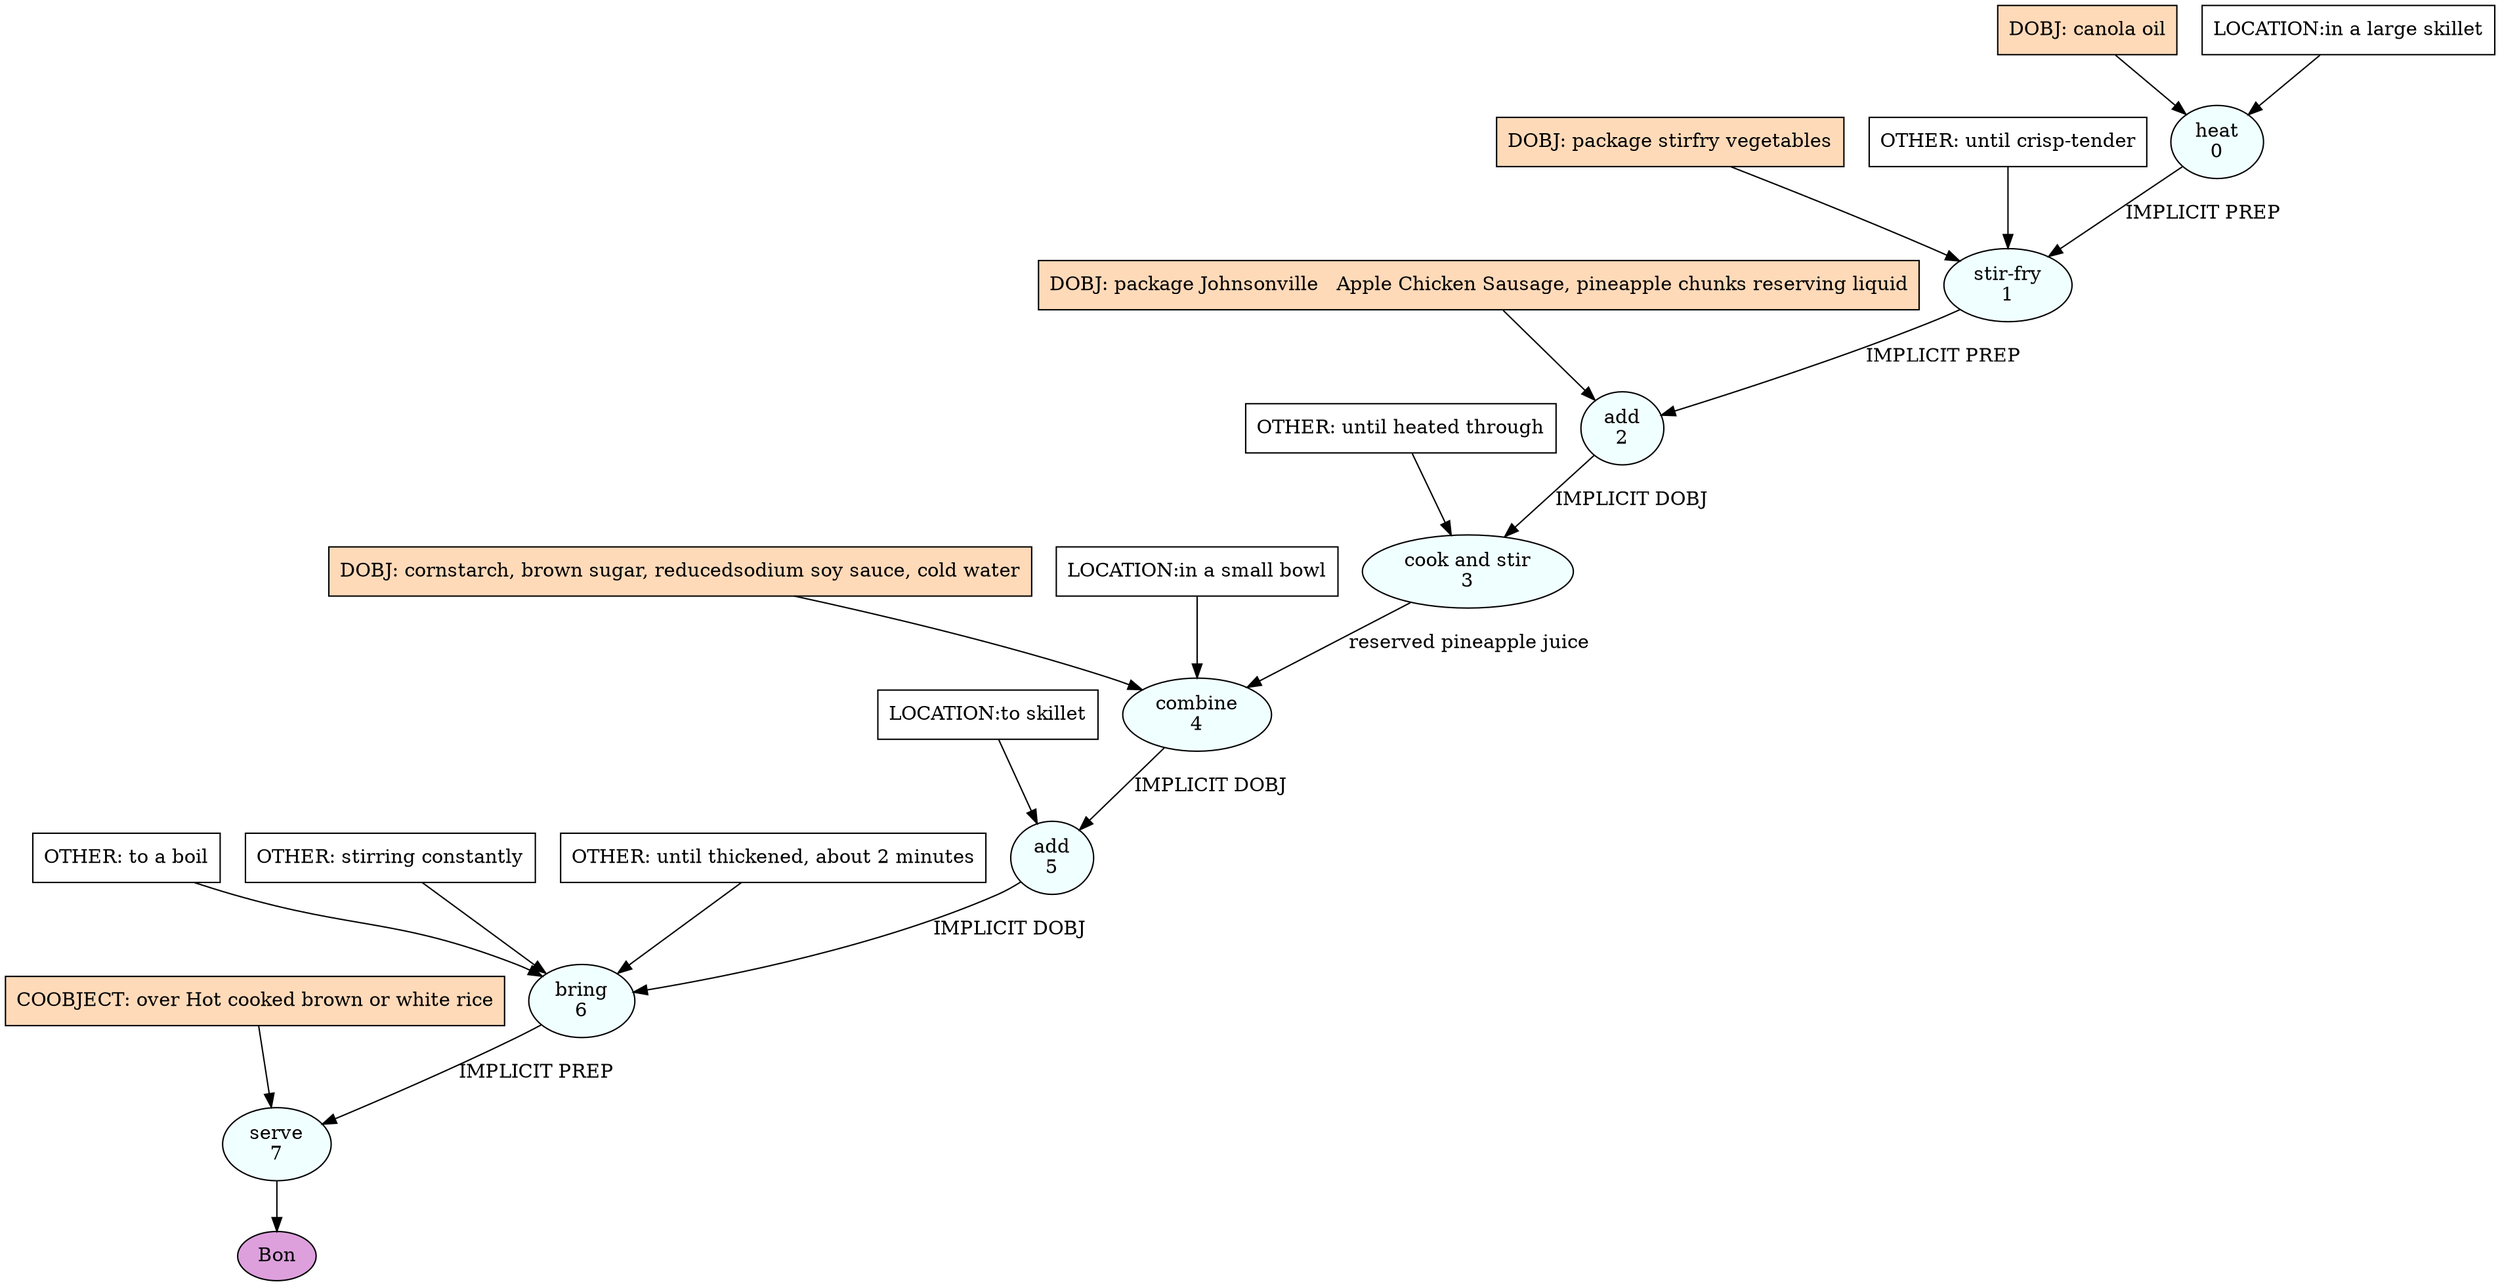 digraph recipe {
E0[label="heat
0", shape=oval, style=filled, fillcolor=azure]
E1[label="stir-fry
1", shape=oval, style=filled, fillcolor=azure]
E2[label="add
2", shape=oval, style=filled, fillcolor=azure]
E3[label="cook and stir
3", shape=oval, style=filled, fillcolor=azure]
E4[label="combine
4", shape=oval, style=filled, fillcolor=azure]
E5[label="add
5", shape=oval, style=filled, fillcolor=azure]
E6[label="bring
6", shape=oval, style=filled, fillcolor=azure]
E7[label="serve
7", shape=oval, style=filled, fillcolor=azure]
D0[label="DOBJ: canola oil", shape=box, style=filled, fillcolor=peachpuff]
D0 -> E0
P0_0[label="LOCATION:in a large skillet", shape=box, style=filled, fillcolor=white]
P0_0 -> E0
D1_ing[label="DOBJ: package stirfry vegetables", shape=box, style=filled, fillcolor=peachpuff]
D1_ing -> E1
E0 -> E1 [label="IMPLICIT PREP"]
O1_0_0[label="OTHER: until crisp-tender", shape=box, style=filled, fillcolor=white]
O1_0_0 -> E1
D2_ing[label="DOBJ: package Johnsonville   Apple Chicken Sausage, pineapple chunks reserving liquid", shape=box, style=filled, fillcolor=peachpuff]
D2_ing -> E2
E1 -> E2 [label="IMPLICIT PREP"]
E2 -> E3 [label="IMPLICIT DOBJ"]
O3_0_0[label="OTHER: until heated through", shape=box, style=filled, fillcolor=white]
O3_0_0 -> E3
D4_ing[label="DOBJ: cornstarch, brown sugar, reducedsodium soy sauce, cold water", shape=box, style=filled, fillcolor=peachpuff]
D4_ing -> E4
E3 -> E4 [label="reserved pineapple juice"]
P4_0_0[label="LOCATION:in a small bowl", shape=box, style=filled, fillcolor=white]
P4_0_0 -> E4
E4 -> E5 [label="IMPLICIT DOBJ"]
P5_0_0[label="LOCATION:to skillet", shape=box, style=filled, fillcolor=white]
P5_0_0 -> E5
E5 -> E6 [label="IMPLICIT DOBJ"]
O6_0_0[label="OTHER: to a boil", shape=box, style=filled, fillcolor=white]
O6_0_0 -> E6
O6_1_0[label="OTHER: stirring constantly", shape=box, style=filled, fillcolor=white]
O6_1_0 -> E6
O6_2_0[label="OTHER: until thickened, about 2 minutes", shape=box, style=filled, fillcolor=white]
O6_2_0 -> E6
E6 -> E7 [label="IMPLICIT PREP"]
P7_1_ing[label="COOBJECT: over Hot cooked brown or white rice", shape=box, style=filled, fillcolor=peachpuff]
P7_1_ing -> E7
EOR[label="Bon", shape=oval, style=filled, fillcolor=plum]
E7 -> EOR
}
